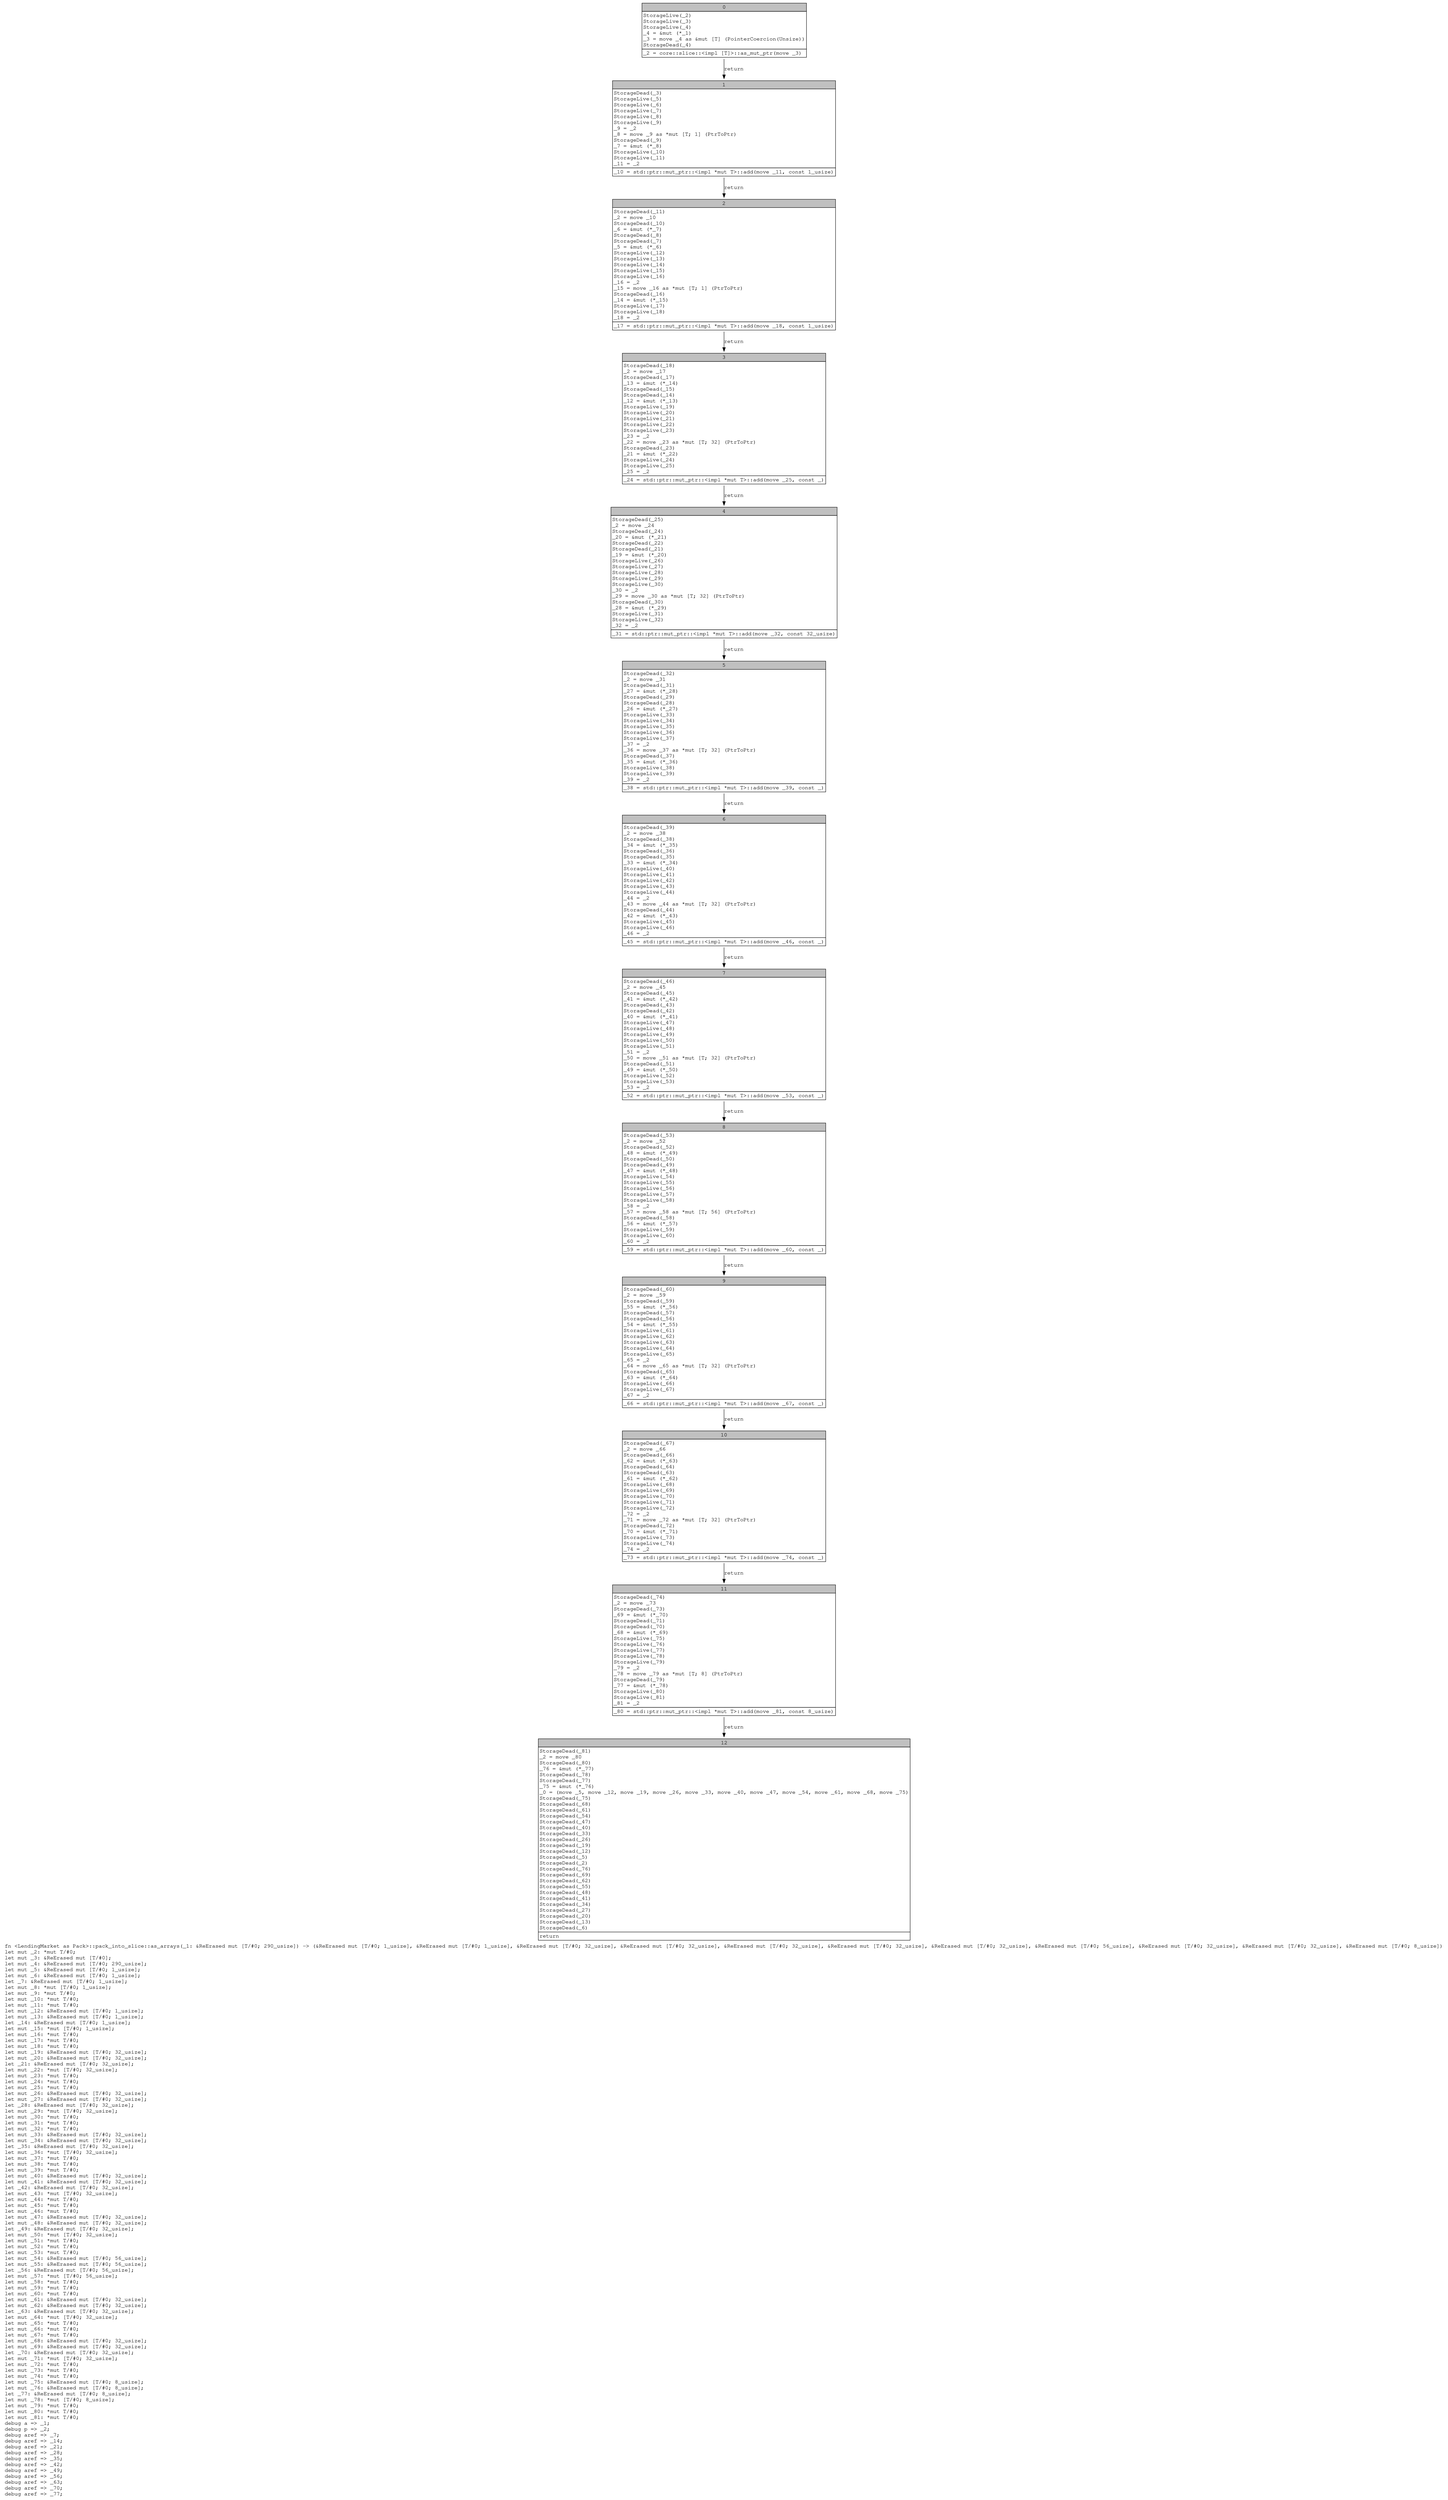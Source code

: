 digraph Mir_0_1878 {
    graph [fontname="Courier, monospace"];
    node [fontname="Courier, monospace"];
    edge [fontname="Courier, monospace"];
    label=<fn &lt;LendingMarket as Pack&gt;::pack_into_slice::as_arrays(_1: &amp;ReErased mut [T/#0; 290_usize]) -&gt; (&amp;ReErased mut [T/#0; 1_usize], &amp;ReErased mut [T/#0; 1_usize], &amp;ReErased mut [T/#0; 32_usize], &amp;ReErased mut [T/#0; 32_usize], &amp;ReErased mut [T/#0; 32_usize], &amp;ReErased mut [T/#0; 32_usize], &amp;ReErased mut [T/#0; 32_usize], &amp;ReErased mut [T/#0; 56_usize], &amp;ReErased mut [T/#0; 32_usize], &amp;ReErased mut [T/#0; 32_usize], &amp;ReErased mut [T/#0; 8_usize])<br align="left"/>let mut _2: *mut T/#0;<br align="left"/>let mut _3: &amp;ReErased mut [T/#0];<br align="left"/>let mut _4: &amp;ReErased mut [T/#0; 290_usize];<br align="left"/>let mut _5: &amp;ReErased mut [T/#0; 1_usize];<br align="left"/>let mut _6: &amp;ReErased mut [T/#0; 1_usize];<br align="left"/>let _7: &amp;ReErased mut [T/#0; 1_usize];<br align="left"/>let mut _8: *mut [T/#0; 1_usize];<br align="left"/>let mut _9: *mut T/#0;<br align="left"/>let mut _10: *mut T/#0;<br align="left"/>let mut _11: *mut T/#0;<br align="left"/>let mut _12: &amp;ReErased mut [T/#0; 1_usize];<br align="left"/>let mut _13: &amp;ReErased mut [T/#0; 1_usize];<br align="left"/>let _14: &amp;ReErased mut [T/#0; 1_usize];<br align="left"/>let mut _15: *mut [T/#0; 1_usize];<br align="left"/>let mut _16: *mut T/#0;<br align="left"/>let mut _17: *mut T/#0;<br align="left"/>let mut _18: *mut T/#0;<br align="left"/>let mut _19: &amp;ReErased mut [T/#0; 32_usize];<br align="left"/>let mut _20: &amp;ReErased mut [T/#0; 32_usize];<br align="left"/>let _21: &amp;ReErased mut [T/#0; 32_usize];<br align="left"/>let mut _22: *mut [T/#0; 32_usize];<br align="left"/>let mut _23: *mut T/#0;<br align="left"/>let mut _24: *mut T/#0;<br align="left"/>let mut _25: *mut T/#0;<br align="left"/>let mut _26: &amp;ReErased mut [T/#0; 32_usize];<br align="left"/>let mut _27: &amp;ReErased mut [T/#0; 32_usize];<br align="left"/>let _28: &amp;ReErased mut [T/#0; 32_usize];<br align="left"/>let mut _29: *mut [T/#0; 32_usize];<br align="left"/>let mut _30: *mut T/#0;<br align="left"/>let mut _31: *mut T/#0;<br align="left"/>let mut _32: *mut T/#0;<br align="left"/>let mut _33: &amp;ReErased mut [T/#0; 32_usize];<br align="left"/>let mut _34: &amp;ReErased mut [T/#0; 32_usize];<br align="left"/>let _35: &amp;ReErased mut [T/#0; 32_usize];<br align="left"/>let mut _36: *mut [T/#0; 32_usize];<br align="left"/>let mut _37: *mut T/#0;<br align="left"/>let mut _38: *mut T/#0;<br align="left"/>let mut _39: *mut T/#0;<br align="left"/>let mut _40: &amp;ReErased mut [T/#0; 32_usize];<br align="left"/>let mut _41: &amp;ReErased mut [T/#0; 32_usize];<br align="left"/>let _42: &amp;ReErased mut [T/#0; 32_usize];<br align="left"/>let mut _43: *mut [T/#0; 32_usize];<br align="left"/>let mut _44: *mut T/#0;<br align="left"/>let mut _45: *mut T/#0;<br align="left"/>let mut _46: *mut T/#0;<br align="left"/>let mut _47: &amp;ReErased mut [T/#0; 32_usize];<br align="left"/>let mut _48: &amp;ReErased mut [T/#0; 32_usize];<br align="left"/>let _49: &amp;ReErased mut [T/#0; 32_usize];<br align="left"/>let mut _50: *mut [T/#0; 32_usize];<br align="left"/>let mut _51: *mut T/#0;<br align="left"/>let mut _52: *mut T/#0;<br align="left"/>let mut _53: *mut T/#0;<br align="left"/>let mut _54: &amp;ReErased mut [T/#0; 56_usize];<br align="left"/>let mut _55: &amp;ReErased mut [T/#0; 56_usize];<br align="left"/>let _56: &amp;ReErased mut [T/#0; 56_usize];<br align="left"/>let mut _57: *mut [T/#0; 56_usize];<br align="left"/>let mut _58: *mut T/#0;<br align="left"/>let mut _59: *mut T/#0;<br align="left"/>let mut _60: *mut T/#0;<br align="left"/>let mut _61: &amp;ReErased mut [T/#0; 32_usize];<br align="left"/>let mut _62: &amp;ReErased mut [T/#0; 32_usize];<br align="left"/>let _63: &amp;ReErased mut [T/#0; 32_usize];<br align="left"/>let mut _64: *mut [T/#0; 32_usize];<br align="left"/>let mut _65: *mut T/#0;<br align="left"/>let mut _66: *mut T/#0;<br align="left"/>let mut _67: *mut T/#0;<br align="left"/>let mut _68: &amp;ReErased mut [T/#0; 32_usize];<br align="left"/>let mut _69: &amp;ReErased mut [T/#0; 32_usize];<br align="left"/>let _70: &amp;ReErased mut [T/#0; 32_usize];<br align="left"/>let mut _71: *mut [T/#0; 32_usize];<br align="left"/>let mut _72: *mut T/#0;<br align="left"/>let mut _73: *mut T/#0;<br align="left"/>let mut _74: *mut T/#0;<br align="left"/>let mut _75: &amp;ReErased mut [T/#0; 8_usize];<br align="left"/>let mut _76: &amp;ReErased mut [T/#0; 8_usize];<br align="left"/>let _77: &amp;ReErased mut [T/#0; 8_usize];<br align="left"/>let mut _78: *mut [T/#0; 8_usize];<br align="left"/>let mut _79: *mut T/#0;<br align="left"/>let mut _80: *mut T/#0;<br align="left"/>let mut _81: *mut T/#0;<br align="left"/>debug a =&gt; _1;<br align="left"/>debug p =&gt; _2;<br align="left"/>debug aref =&gt; _7;<br align="left"/>debug aref =&gt; _14;<br align="left"/>debug aref =&gt; _21;<br align="left"/>debug aref =&gt; _28;<br align="left"/>debug aref =&gt; _35;<br align="left"/>debug aref =&gt; _42;<br align="left"/>debug aref =&gt; _49;<br align="left"/>debug aref =&gt; _56;<br align="left"/>debug aref =&gt; _63;<br align="left"/>debug aref =&gt; _70;<br align="left"/>debug aref =&gt; _77;<br align="left"/>>;
    bb0__0_1878 [shape="none", label=<<table border="0" cellborder="1" cellspacing="0"><tr><td bgcolor="gray" align="center" colspan="1">0</td></tr><tr><td align="left" balign="left">StorageLive(_2)<br/>StorageLive(_3)<br/>StorageLive(_4)<br/>_4 = &amp;mut (*_1)<br/>_3 = move _4 as &amp;mut [T] (PointerCoercion(Unsize))<br/>StorageDead(_4)<br/></td></tr><tr><td align="left">_2 = core::slice::&lt;impl [T]&gt;::as_mut_ptr(move _3)</td></tr></table>>];
    bb1__0_1878 [shape="none", label=<<table border="0" cellborder="1" cellspacing="0"><tr><td bgcolor="gray" align="center" colspan="1">1</td></tr><tr><td align="left" balign="left">StorageDead(_3)<br/>StorageLive(_5)<br/>StorageLive(_6)<br/>StorageLive(_7)<br/>StorageLive(_8)<br/>StorageLive(_9)<br/>_9 = _2<br/>_8 = move _9 as *mut [T; 1] (PtrToPtr)<br/>StorageDead(_9)<br/>_7 = &amp;mut (*_8)<br/>StorageLive(_10)<br/>StorageLive(_11)<br/>_11 = _2<br/></td></tr><tr><td align="left">_10 = std::ptr::mut_ptr::&lt;impl *mut T&gt;::add(move _11, const 1_usize)</td></tr></table>>];
    bb2__0_1878 [shape="none", label=<<table border="0" cellborder="1" cellspacing="0"><tr><td bgcolor="gray" align="center" colspan="1">2</td></tr><tr><td align="left" balign="left">StorageDead(_11)<br/>_2 = move _10<br/>StorageDead(_10)<br/>_6 = &amp;mut (*_7)<br/>StorageDead(_8)<br/>StorageDead(_7)<br/>_5 = &amp;mut (*_6)<br/>StorageLive(_12)<br/>StorageLive(_13)<br/>StorageLive(_14)<br/>StorageLive(_15)<br/>StorageLive(_16)<br/>_16 = _2<br/>_15 = move _16 as *mut [T; 1] (PtrToPtr)<br/>StorageDead(_16)<br/>_14 = &amp;mut (*_15)<br/>StorageLive(_17)<br/>StorageLive(_18)<br/>_18 = _2<br/></td></tr><tr><td align="left">_17 = std::ptr::mut_ptr::&lt;impl *mut T&gt;::add(move _18, const 1_usize)</td></tr></table>>];
    bb3__0_1878 [shape="none", label=<<table border="0" cellborder="1" cellspacing="0"><tr><td bgcolor="gray" align="center" colspan="1">3</td></tr><tr><td align="left" balign="left">StorageDead(_18)<br/>_2 = move _17<br/>StorageDead(_17)<br/>_13 = &amp;mut (*_14)<br/>StorageDead(_15)<br/>StorageDead(_14)<br/>_12 = &amp;mut (*_13)<br/>StorageLive(_19)<br/>StorageLive(_20)<br/>StorageLive(_21)<br/>StorageLive(_22)<br/>StorageLive(_23)<br/>_23 = _2<br/>_22 = move _23 as *mut [T; 32] (PtrToPtr)<br/>StorageDead(_23)<br/>_21 = &amp;mut (*_22)<br/>StorageLive(_24)<br/>StorageLive(_25)<br/>_25 = _2<br/></td></tr><tr><td align="left">_24 = std::ptr::mut_ptr::&lt;impl *mut T&gt;::add(move _25, const _)</td></tr></table>>];
    bb4__0_1878 [shape="none", label=<<table border="0" cellborder="1" cellspacing="0"><tr><td bgcolor="gray" align="center" colspan="1">4</td></tr><tr><td align="left" balign="left">StorageDead(_25)<br/>_2 = move _24<br/>StorageDead(_24)<br/>_20 = &amp;mut (*_21)<br/>StorageDead(_22)<br/>StorageDead(_21)<br/>_19 = &amp;mut (*_20)<br/>StorageLive(_26)<br/>StorageLive(_27)<br/>StorageLive(_28)<br/>StorageLive(_29)<br/>StorageLive(_30)<br/>_30 = _2<br/>_29 = move _30 as *mut [T; 32] (PtrToPtr)<br/>StorageDead(_30)<br/>_28 = &amp;mut (*_29)<br/>StorageLive(_31)<br/>StorageLive(_32)<br/>_32 = _2<br/></td></tr><tr><td align="left">_31 = std::ptr::mut_ptr::&lt;impl *mut T&gt;::add(move _32, const 32_usize)</td></tr></table>>];
    bb5__0_1878 [shape="none", label=<<table border="0" cellborder="1" cellspacing="0"><tr><td bgcolor="gray" align="center" colspan="1">5</td></tr><tr><td align="left" balign="left">StorageDead(_32)<br/>_2 = move _31<br/>StorageDead(_31)<br/>_27 = &amp;mut (*_28)<br/>StorageDead(_29)<br/>StorageDead(_28)<br/>_26 = &amp;mut (*_27)<br/>StorageLive(_33)<br/>StorageLive(_34)<br/>StorageLive(_35)<br/>StorageLive(_36)<br/>StorageLive(_37)<br/>_37 = _2<br/>_36 = move _37 as *mut [T; 32] (PtrToPtr)<br/>StorageDead(_37)<br/>_35 = &amp;mut (*_36)<br/>StorageLive(_38)<br/>StorageLive(_39)<br/>_39 = _2<br/></td></tr><tr><td align="left">_38 = std::ptr::mut_ptr::&lt;impl *mut T&gt;::add(move _39, const _)</td></tr></table>>];
    bb6__0_1878 [shape="none", label=<<table border="0" cellborder="1" cellspacing="0"><tr><td bgcolor="gray" align="center" colspan="1">6</td></tr><tr><td align="left" balign="left">StorageDead(_39)<br/>_2 = move _38<br/>StorageDead(_38)<br/>_34 = &amp;mut (*_35)<br/>StorageDead(_36)<br/>StorageDead(_35)<br/>_33 = &amp;mut (*_34)<br/>StorageLive(_40)<br/>StorageLive(_41)<br/>StorageLive(_42)<br/>StorageLive(_43)<br/>StorageLive(_44)<br/>_44 = _2<br/>_43 = move _44 as *mut [T; 32] (PtrToPtr)<br/>StorageDead(_44)<br/>_42 = &amp;mut (*_43)<br/>StorageLive(_45)<br/>StorageLive(_46)<br/>_46 = _2<br/></td></tr><tr><td align="left">_45 = std::ptr::mut_ptr::&lt;impl *mut T&gt;::add(move _46, const _)</td></tr></table>>];
    bb7__0_1878 [shape="none", label=<<table border="0" cellborder="1" cellspacing="0"><tr><td bgcolor="gray" align="center" colspan="1">7</td></tr><tr><td align="left" balign="left">StorageDead(_46)<br/>_2 = move _45<br/>StorageDead(_45)<br/>_41 = &amp;mut (*_42)<br/>StorageDead(_43)<br/>StorageDead(_42)<br/>_40 = &amp;mut (*_41)<br/>StorageLive(_47)<br/>StorageLive(_48)<br/>StorageLive(_49)<br/>StorageLive(_50)<br/>StorageLive(_51)<br/>_51 = _2<br/>_50 = move _51 as *mut [T; 32] (PtrToPtr)<br/>StorageDead(_51)<br/>_49 = &amp;mut (*_50)<br/>StorageLive(_52)<br/>StorageLive(_53)<br/>_53 = _2<br/></td></tr><tr><td align="left">_52 = std::ptr::mut_ptr::&lt;impl *mut T&gt;::add(move _53, const _)</td></tr></table>>];
    bb8__0_1878 [shape="none", label=<<table border="0" cellborder="1" cellspacing="0"><tr><td bgcolor="gray" align="center" colspan="1">8</td></tr><tr><td align="left" balign="left">StorageDead(_53)<br/>_2 = move _52<br/>StorageDead(_52)<br/>_48 = &amp;mut (*_49)<br/>StorageDead(_50)<br/>StorageDead(_49)<br/>_47 = &amp;mut (*_48)<br/>StorageLive(_54)<br/>StorageLive(_55)<br/>StorageLive(_56)<br/>StorageLive(_57)<br/>StorageLive(_58)<br/>_58 = _2<br/>_57 = move _58 as *mut [T; 56] (PtrToPtr)<br/>StorageDead(_58)<br/>_56 = &amp;mut (*_57)<br/>StorageLive(_59)<br/>StorageLive(_60)<br/>_60 = _2<br/></td></tr><tr><td align="left">_59 = std::ptr::mut_ptr::&lt;impl *mut T&gt;::add(move _60, const _)</td></tr></table>>];
    bb9__0_1878 [shape="none", label=<<table border="0" cellborder="1" cellspacing="0"><tr><td bgcolor="gray" align="center" colspan="1">9</td></tr><tr><td align="left" balign="left">StorageDead(_60)<br/>_2 = move _59<br/>StorageDead(_59)<br/>_55 = &amp;mut (*_56)<br/>StorageDead(_57)<br/>StorageDead(_56)<br/>_54 = &amp;mut (*_55)<br/>StorageLive(_61)<br/>StorageLive(_62)<br/>StorageLive(_63)<br/>StorageLive(_64)<br/>StorageLive(_65)<br/>_65 = _2<br/>_64 = move _65 as *mut [T; 32] (PtrToPtr)<br/>StorageDead(_65)<br/>_63 = &amp;mut (*_64)<br/>StorageLive(_66)<br/>StorageLive(_67)<br/>_67 = _2<br/></td></tr><tr><td align="left">_66 = std::ptr::mut_ptr::&lt;impl *mut T&gt;::add(move _67, const _)</td></tr></table>>];
    bb10__0_1878 [shape="none", label=<<table border="0" cellborder="1" cellspacing="0"><tr><td bgcolor="gray" align="center" colspan="1">10</td></tr><tr><td align="left" balign="left">StorageDead(_67)<br/>_2 = move _66<br/>StorageDead(_66)<br/>_62 = &amp;mut (*_63)<br/>StorageDead(_64)<br/>StorageDead(_63)<br/>_61 = &amp;mut (*_62)<br/>StorageLive(_68)<br/>StorageLive(_69)<br/>StorageLive(_70)<br/>StorageLive(_71)<br/>StorageLive(_72)<br/>_72 = _2<br/>_71 = move _72 as *mut [T; 32] (PtrToPtr)<br/>StorageDead(_72)<br/>_70 = &amp;mut (*_71)<br/>StorageLive(_73)<br/>StorageLive(_74)<br/>_74 = _2<br/></td></tr><tr><td align="left">_73 = std::ptr::mut_ptr::&lt;impl *mut T&gt;::add(move _74, const _)</td></tr></table>>];
    bb11__0_1878 [shape="none", label=<<table border="0" cellborder="1" cellspacing="0"><tr><td bgcolor="gray" align="center" colspan="1">11</td></tr><tr><td align="left" balign="left">StorageDead(_74)<br/>_2 = move _73<br/>StorageDead(_73)<br/>_69 = &amp;mut (*_70)<br/>StorageDead(_71)<br/>StorageDead(_70)<br/>_68 = &amp;mut (*_69)<br/>StorageLive(_75)<br/>StorageLive(_76)<br/>StorageLive(_77)<br/>StorageLive(_78)<br/>StorageLive(_79)<br/>_79 = _2<br/>_78 = move _79 as *mut [T; 8] (PtrToPtr)<br/>StorageDead(_79)<br/>_77 = &amp;mut (*_78)<br/>StorageLive(_80)<br/>StorageLive(_81)<br/>_81 = _2<br/></td></tr><tr><td align="left">_80 = std::ptr::mut_ptr::&lt;impl *mut T&gt;::add(move _81, const 8_usize)</td></tr></table>>];
    bb12__0_1878 [shape="none", label=<<table border="0" cellborder="1" cellspacing="0"><tr><td bgcolor="gray" align="center" colspan="1">12</td></tr><tr><td align="left" balign="left">StorageDead(_81)<br/>_2 = move _80<br/>StorageDead(_80)<br/>_76 = &amp;mut (*_77)<br/>StorageDead(_78)<br/>StorageDead(_77)<br/>_75 = &amp;mut (*_76)<br/>_0 = (move _5, move _12, move _19, move _26, move _33, move _40, move _47, move _54, move _61, move _68, move _75)<br/>StorageDead(_75)<br/>StorageDead(_68)<br/>StorageDead(_61)<br/>StorageDead(_54)<br/>StorageDead(_47)<br/>StorageDead(_40)<br/>StorageDead(_33)<br/>StorageDead(_26)<br/>StorageDead(_19)<br/>StorageDead(_12)<br/>StorageDead(_5)<br/>StorageDead(_2)<br/>StorageDead(_76)<br/>StorageDead(_69)<br/>StorageDead(_62)<br/>StorageDead(_55)<br/>StorageDead(_48)<br/>StorageDead(_41)<br/>StorageDead(_34)<br/>StorageDead(_27)<br/>StorageDead(_20)<br/>StorageDead(_13)<br/>StorageDead(_6)<br/></td></tr><tr><td align="left">return</td></tr></table>>];
    bb0__0_1878 -> bb1__0_1878 [label="return"];
    bb1__0_1878 -> bb2__0_1878 [label="return"];
    bb2__0_1878 -> bb3__0_1878 [label="return"];
    bb3__0_1878 -> bb4__0_1878 [label="return"];
    bb4__0_1878 -> bb5__0_1878 [label="return"];
    bb5__0_1878 -> bb6__0_1878 [label="return"];
    bb6__0_1878 -> bb7__0_1878 [label="return"];
    bb7__0_1878 -> bb8__0_1878 [label="return"];
    bb8__0_1878 -> bb9__0_1878 [label="return"];
    bb9__0_1878 -> bb10__0_1878 [label="return"];
    bb10__0_1878 -> bb11__0_1878 [label="return"];
    bb11__0_1878 -> bb12__0_1878 [label="return"];
}
